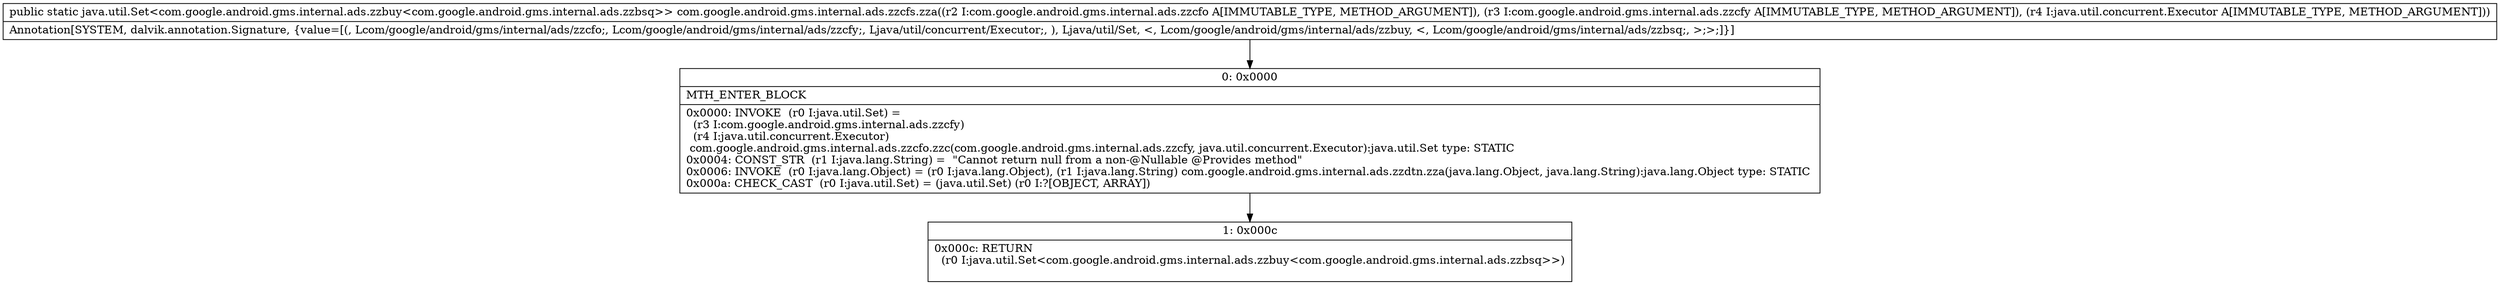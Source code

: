 digraph "CFG forcom.google.android.gms.internal.ads.zzcfs.zza(Lcom\/google\/android\/gms\/internal\/ads\/zzcfo;Lcom\/google\/android\/gms\/internal\/ads\/zzcfy;Ljava\/util\/concurrent\/Executor;)Ljava\/util\/Set;" {
Node_0 [shape=record,label="{0\:\ 0x0000|MTH_ENTER_BLOCK\l|0x0000: INVOKE  (r0 I:java.util.Set) = \l  (r3 I:com.google.android.gms.internal.ads.zzcfy)\l  (r4 I:java.util.concurrent.Executor)\l com.google.android.gms.internal.ads.zzcfo.zzc(com.google.android.gms.internal.ads.zzcfy, java.util.concurrent.Executor):java.util.Set type: STATIC \l0x0004: CONST_STR  (r1 I:java.lang.String) =  \"Cannot return null from a non\-@Nullable @Provides method\" \l0x0006: INVOKE  (r0 I:java.lang.Object) = (r0 I:java.lang.Object), (r1 I:java.lang.String) com.google.android.gms.internal.ads.zzdtn.zza(java.lang.Object, java.lang.String):java.lang.Object type: STATIC \l0x000a: CHECK_CAST  (r0 I:java.util.Set) = (java.util.Set) (r0 I:?[OBJECT, ARRAY]) \l}"];
Node_1 [shape=record,label="{1\:\ 0x000c|0x000c: RETURN  \l  (r0 I:java.util.Set\<com.google.android.gms.internal.ads.zzbuy\<com.google.android.gms.internal.ads.zzbsq\>\>)\l \l}"];
MethodNode[shape=record,label="{public static java.util.Set\<com.google.android.gms.internal.ads.zzbuy\<com.google.android.gms.internal.ads.zzbsq\>\> com.google.android.gms.internal.ads.zzcfs.zza((r2 I:com.google.android.gms.internal.ads.zzcfo A[IMMUTABLE_TYPE, METHOD_ARGUMENT]), (r3 I:com.google.android.gms.internal.ads.zzcfy A[IMMUTABLE_TYPE, METHOD_ARGUMENT]), (r4 I:java.util.concurrent.Executor A[IMMUTABLE_TYPE, METHOD_ARGUMENT]))  | Annotation[SYSTEM, dalvik.annotation.Signature, \{value=[(, Lcom\/google\/android\/gms\/internal\/ads\/zzcfo;, Lcom\/google\/android\/gms\/internal\/ads\/zzcfy;, Ljava\/util\/concurrent\/Executor;, ), Ljava\/util\/Set, \<, Lcom\/google\/android\/gms\/internal\/ads\/zzbuy, \<, Lcom\/google\/android\/gms\/internal\/ads\/zzbsq;, \>;\>;]\}]\l}"];
MethodNode -> Node_0;
Node_0 -> Node_1;
}

